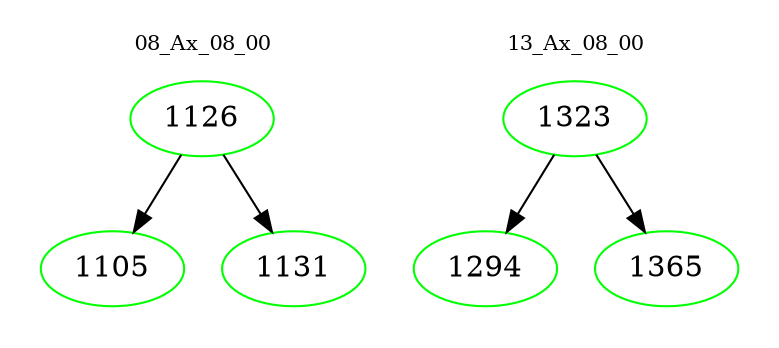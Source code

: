 digraph{
subgraph cluster_0 {
color = white
label = "08_Ax_08_00";
fontsize=10;
T0_1126 [label="1126", color="green"]
T0_1126 -> T0_1105 [color="black"]
T0_1105 [label="1105", color="green"]
T0_1126 -> T0_1131 [color="black"]
T0_1131 [label="1131", color="green"]
}
subgraph cluster_1 {
color = white
label = "13_Ax_08_00";
fontsize=10;
T1_1323 [label="1323", color="green"]
T1_1323 -> T1_1294 [color="black"]
T1_1294 [label="1294", color="green"]
T1_1323 -> T1_1365 [color="black"]
T1_1365 [label="1365", color="green"]
}
}
